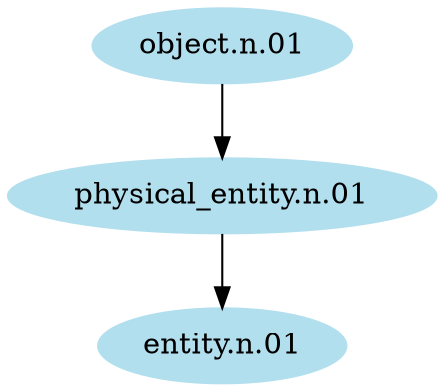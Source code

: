 digraph unix {
	node [color=lightblue2 style=filled]
	size="6,6"
	"object.n.01" -> "physical_entity.n.01"
	"physical_entity.n.01" -> "entity.n.01"
}
